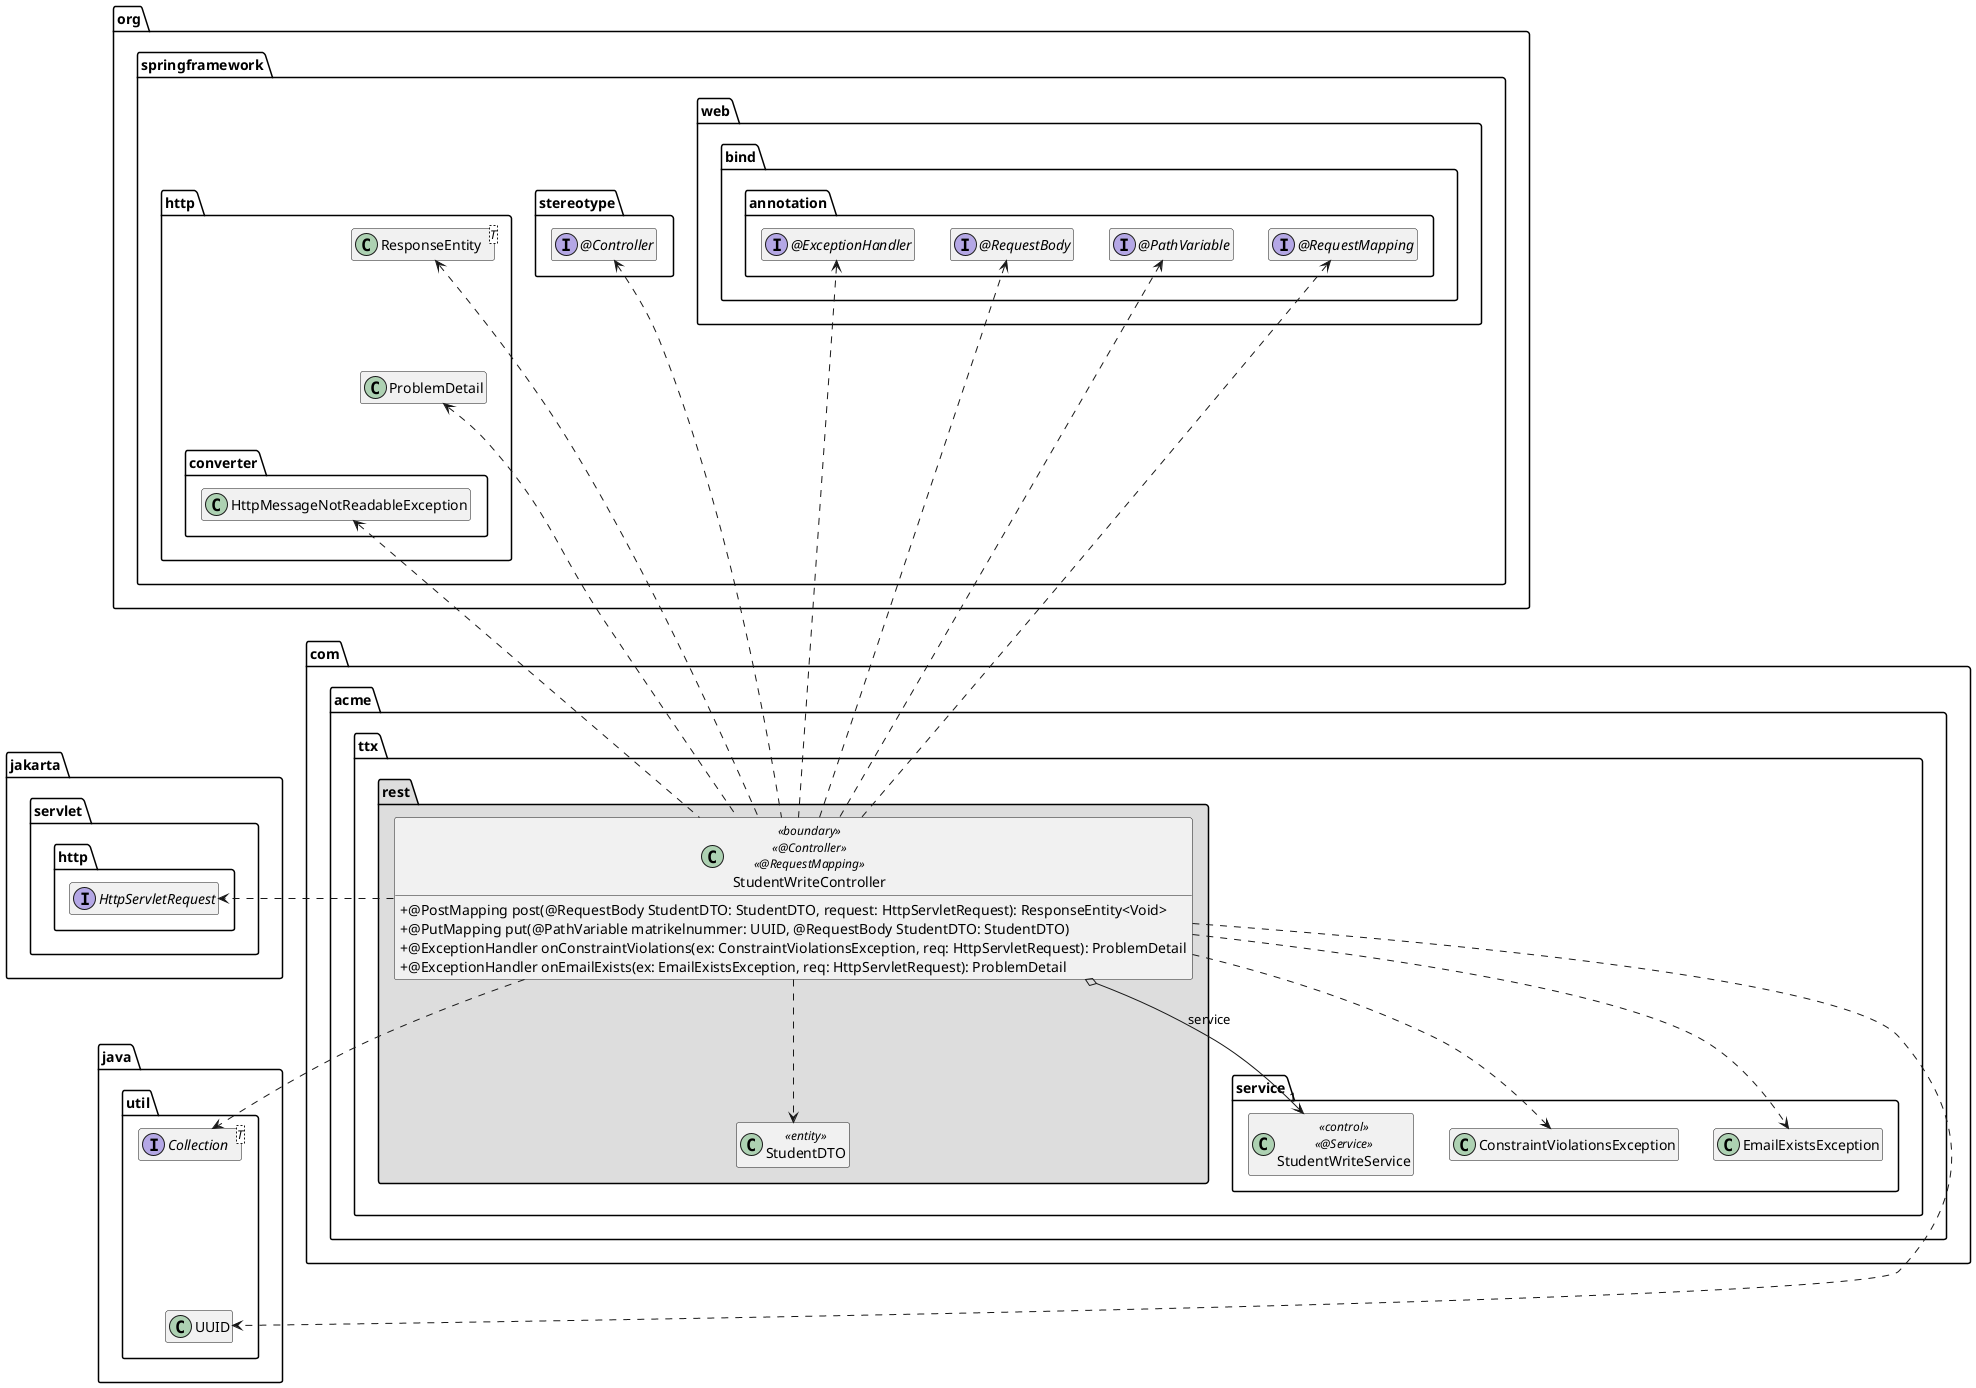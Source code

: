@startuml StudentWriteController

skinparam classAttributeIconSize 0

package org.springframework {
package stereotype {
        interface "@Controller" as Controller
    }

    package web.bind.annotation {
        interface "@RequestMapping" as RequestMapping
        interface "@PathVariable" as PathVariable
        interface "@RequestBody" as RequestBody
        interface "@ExceptionHandler" as ExceptionHandler
    }

    package http {
        class ResponseEntity<T>
        class ProblemDetail

        package converter {
            class HttpMessageNotReadableException
        }

        ResponseEntity .[hidden].> ProblemDetail
        ProblemDetail .[hidden].> HttpMessageNotReadableException
    }
}

package jakarta.servlet.http {
    interface HttpServletRequest
}

package java.util {
    interface Collection<T>
    class UUID

    UUID .up[hidden].> Collection
    Collection .up[hidden].> HttpServletRequest
}

package com.acme.ttx {
    package service {
        class StudentWriteService << control >> << @Service >>

        class ConstraintViolationsException
        class EmailExistsException
    }

    package rest #DDDDDD {
        class StudentDTO <<entity>>

        class StudentWriteController << boundary >> << @Controller >> << @RequestMapping >> {
            + @PostMapping post(@RequestBody StudentDTO: StudentDTO, request: HttpServletRequest): ResponseEntity<Void>
            + @PutMapping put(@PathVariable matrikelnummer: UUID, @RequestBody StudentDTO: StudentDTO)
            + @ExceptionHandler onConstraintViolations(ex: ConstraintViolationsException, req: HttpServletRequest): ProblemDetail
            + @ExceptionHandler onEmailExists(ex: EmailExistsException, req: HttpServletRequest): ProblemDetail
        }

        StudentWriteController o-down-> "1" StudentWriteService : service
        StudentWriteController ..> StudentDTO
        StudentWriteController ..> ConstraintViolationsException
        StudentWriteController ..> EmailExistsException

        StudentWriteController .up.> ResponseEntity
        StudentWriteController .up.> ProblemDetail
        StudentWriteController .up.> HttpMessageNotReadableException
        StudentWriteController .right.> HttpServletRequest

        StudentWriteController .up.> Controller
        StudentWriteController .up.> RequestMapping
        StudentWriteController .up.> PathVariable
        StudentWriteController .up.> RequestBody
        StudentWriteController .up.> ExceptionHandler

        StudentWriteController .right.> UUID
        StudentWriteController .right.> Collection
    }
}

hide empty members
@enduml
